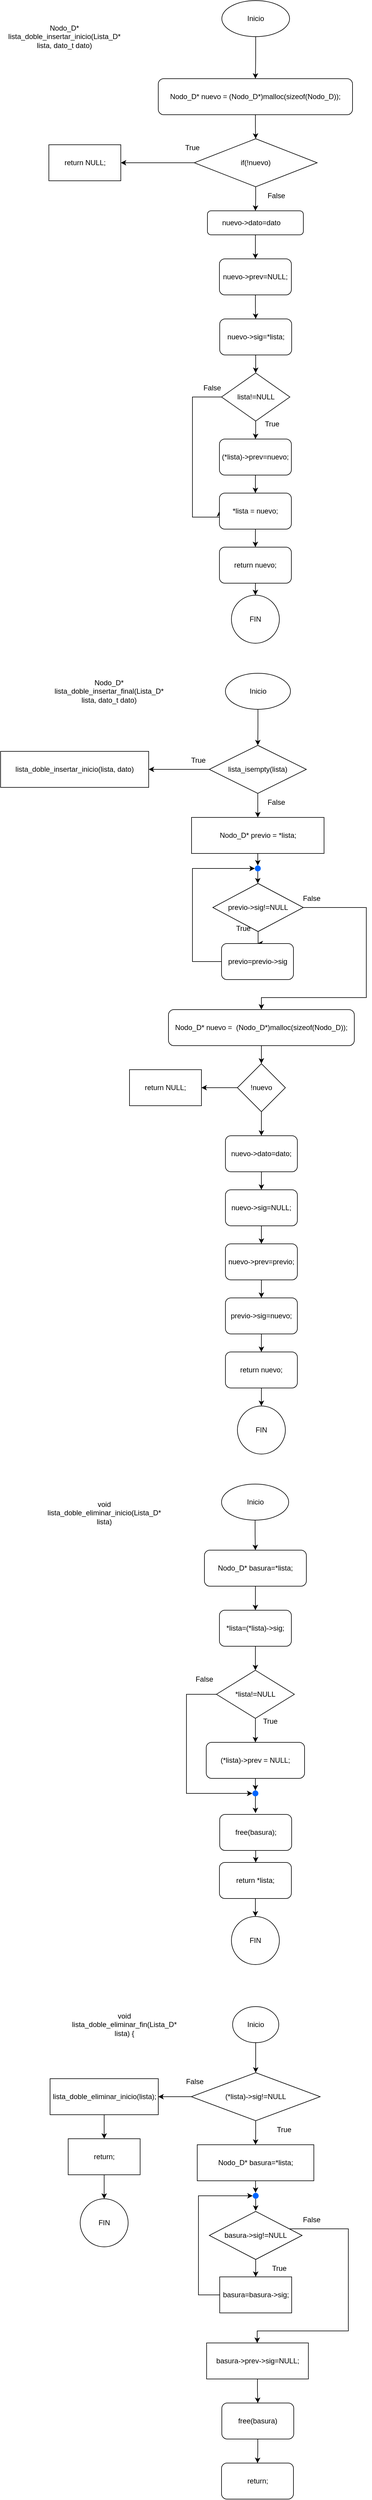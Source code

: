 <mxfile version="26.0.14">
  <diagram name="Page-1" id="CYwmkxbDytXPGxeYdWfF">
    <mxGraphModel dx="1388" dy="677" grid="1" gridSize="10" guides="1" tooltips="1" connect="1" arrows="1" fold="1" page="1" pageScale="1" pageWidth="850" pageHeight="1100" math="0" shadow="0">
      <root>
        <mxCell id="0" />
        <mxCell id="1" parent="0" />
        <mxCell id="tKBWfqyoXNy_pEb0rAHX-12" style="edgeStyle=orthogonalEdgeStyle;rounded=0;orthogonalLoop=1;jettySize=auto;html=1;" parent="1" source="tKBWfqyoXNy_pEb0rAHX-1" target="tKBWfqyoXNy_pEb0rAHX-2" edge="1">
          <mxGeometry relative="1" as="geometry" />
        </mxCell>
        <mxCell id="tKBWfqyoXNy_pEb0rAHX-1" value="Inicio" style="ellipse;whiteSpace=wrap;html=1;" parent="1" vertex="1">
          <mxGeometry x="369.01" y="30" width="113" height="60" as="geometry" />
        </mxCell>
        <mxCell id="tKBWfqyoXNy_pEb0rAHX-13" style="edgeStyle=orthogonalEdgeStyle;rounded=0;orthogonalLoop=1;jettySize=auto;html=1;" parent="1" source="tKBWfqyoXNy_pEb0rAHX-2" target="tKBWfqyoXNy_pEb0rAHX-3" edge="1">
          <mxGeometry relative="1" as="geometry" />
        </mxCell>
        <mxCell id="tKBWfqyoXNy_pEb0rAHX-2" value="Nodo_D* nuevo = (Nodo_D*)malloc(sizeof(Nodo_D));" style="rounded=1;whiteSpace=wrap;html=1;" parent="1" vertex="1">
          <mxGeometry x="263" y="160" width="324" height="60" as="geometry" />
        </mxCell>
        <mxCell id="tKBWfqyoXNy_pEb0rAHX-15" value="" style="edgeStyle=orthogonalEdgeStyle;rounded=0;orthogonalLoop=1;jettySize=auto;html=1;" parent="1" source="tKBWfqyoXNy_pEb0rAHX-3" target="tKBWfqyoXNy_pEb0rAHX-14" edge="1">
          <mxGeometry relative="1" as="geometry" />
        </mxCell>
        <mxCell id="tKBWfqyoXNy_pEb0rAHX-17" style="edgeStyle=orthogonalEdgeStyle;rounded=0;orthogonalLoop=1;jettySize=auto;html=1;" parent="1" source="tKBWfqyoXNy_pEb0rAHX-3" target="tKBWfqyoXNy_pEb0rAHX-5" edge="1">
          <mxGeometry relative="1" as="geometry" />
        </mxCell>
        <mxCell id="tKBWfqyoXNy_pEb0rAHX-3" value="if(!nuevo)" style="rhombus;whiteSpace=wrap;html=1;" parent="1" vertex="1">
          <mxGeometry x="323" y="260" width="205" height="80" as="geometry" />
        </mxCell>
        <mxCell id="tKBWfqyoXNy_pEb0rAHX-27" style="edgeStyle=orthogonalEdgeStyle;rounded=0;orthogonalLoop=1;jettySize=auto;html=1;" parent="1" source="tKBWfqyoXNy_pEb0rAHX-4" target="tKBWfqyoXNy_pEb0rAHX-9" edge="1">
          <mxGeometry relative="1" as="geometry" />
        </mxCell>
        <mxCell id="tKBWfqyoXNy_pEb0rAHX-4" value="(*lista)-&amp;gt;prev=nuevo;" style="rounded=1;whiteSpace=wrap;html=1;" parent="1" vertex="1">
          <mxGeometry x="365" y="760" width="120" height="60" as="geometry" />
        </mxCell>
        <mxCell id="tKBWfqyoXNy_pEb0rAHX-18" style="edgeStyle=orthogonalEdgeStyle;rounded=0;orthogonalLoop=1;jettySize=auto;html=1;" parent="1" source="tKBWfqyoXNy_pEb0rAHX-5" target="tKBWfqyoXNy_pEb0rAHX-6" edge="1">
          <mxGeometry relative="1" as="geometry" />
        </mxCell>
        <mxCell id="tKBWfqyoXNy_pEb0rAHX-5" value="&lt;div&gt;nuevo-&amp;gt;dato=dato &amp;nbsp; &amp;nbsp;&lt;/div&gt;" style="rounded=1;whiteSpace=wrap;html=1;" parent="1" vertex="1">
          <mxGeometry x="345" y="380" width="160" height="40" as="geometry" />
        </mxCell>
        <mxCell id="tKBWfqyoXNy_pEb0rAHX-20" style="edgeStyle=orthogonalEdgeStyle;rounded=0;orthogonalLoop=1;jettySize=auto;html=1;" parent="1" source="tKBWfqyoXNy_pEb0rAHX-6" target="tKBWfqyoXNy_pEb0rAHX-7" edge="1">
          <mxGeometry relative="1" as="geometry" />
        </mxCell>
        <mxCell id="tKBWfqyoXNy_pEb0rAHX-6" value="nuevo-&amp;gt;prev=NULL;" style="rounded=1;whiteSpace=wrap;html=1;" parent="1" vertex="1">
          <mxGeometry x="365" y="460" width="120" height="60" as="geometry" />
        </mxCell>
        <mxCell id="tKBWfqyoXNy_pEb0rAHX-21" style="edgeStyle=orthogonalEdgeStyle;rounded=0;orthogonalLoop=1;jettySize=auto;html=1;" parent="1" source="tKBWfqyoXNy_pEb0rAHX-7" target="tKBWfqyoXNy_pEb0rAHX-8" edge="1">
          <mxGeometry relative="1" as="geometry" />
        </mxCell>
        <mxCell id="tKBWfqyoXNy_pEb0rAHX-7" value="nuevo-&amp;gt;sig=*lista;" style="rounded=1;whiteSpace=wrap;html=1;" parent="1" vertex="1">
          <mxGeometry x="365.5" y="560" width="120" height="60" as="geometry" />
        </mxCell>
        <mxCell id="tKBWfqyoXNy_pEb0rAHX-22" style="edgeStyle=orthogonalEdgeStyle;rounded=0;orthogonalLoop=1;jettySize=auto;html=1;" parent="1" source="tKBWfqyoXNy_pEb0rAHX-8" target="tKBWfqyoXNy_pEb0rAHX-4" edge="1">
          <mxGeometry relative="1" as="geometry" />
        </mxCell>
        <mxCell id="tKBWfqyoXNy_pEb0rAHX-24" style="edgeStyle=orthogonalEdgeStyle;rounded=0;orthogonalLoop=1;jettySize=auto;html=1;entryX=0;entryY=0.5;entryDx=0;entryDy=0;" parent="1" source="tKBWfqyoXNy_pEb0rAHX-8" target="tKBWfqyoXNy_pEb0rAHX-9" edge="1">
          <mxGeometry relative="1" as="geometry">
            <Array as="points">
              <mxPoint x="320" y="690" />
              <mxPoint x="320" y="890" />
            </Array>
          </mxGeometry>
        </mxCell>
        <mxCell id="tKBWfqyoXNy_pEb0rAHX-8" value="lista!=NULL" style="rhombus;whiteSpace=wrap;html=1;" parent="1" vertex="1">
          <mxGeometry x="368.5" y="650" width="114" height="80" as="geometry" />
        </mxCell>
        <mxCell id="tKBWfqyoXNy_pEb0rAHX-28" style="edgeStyle=orthogonalEdgeStyle;rounded=0;orthogonalLoop=1;jettySize=auto;html=1;" parent="1" source="tKBWfqyoXNy_pEb0rAHX-9" target="tKBWfqyoXNy_pEb0rAHX-10" edge="1">
          <mxGeometry relative="1" as="geometry" />
        </mxCell>
        <mxCell id="tKBWfqyoXNy_pEb0rAHX-9" value="*lista = nuevo;" style="rounded=1;whiteSpace=wrap;html=1;" parent="1" vertex="1">
          <mxGeometry x="365" y="850" width="120" height="60" as="geometry" />
        </mxCell>
        <mxCell id="tKBWfqyoXNy_pEb0rAHX-29" style="edgeStyle=orthogonalEdgeStyle;rounded=0;orthogonalLoop=1;jettySize=auto;html=1;" parent="1" source="tKBWfqyoXNy_pEb0rAHX-10" target="tKBWfqyoXNy_pEb0rAHX-11" edge="1">
          <mxGeometry relative="1" as="geometry" />
        </mxCell>
        <mxCell id="tKBWfqyoXNy_pEb0rAHX-10" value="return nuevo;" style="rounded=1;whiteSpace=wrap;html=1;" parent="1" vertex="1">
          <mxGeometry x="365" y="940" width="120" height="60" as="geometry" />
        </mxCell>
        <mxCell id="tKBWfqyoXNy_pEb0rAHX-11" value="FIN" style="ellipse;whiteSpace=wrap;html=1;aspect=fixed;" parent="1" vertex="1">
          <mxGeometry x="385" y="1020" width="80" height="80" as="geometry" />
        </mxCell>
        <mxCell id="tKBWfqyoXNy_pEb0rAHX-14" value="return NULL;" style="whiteSpace=wrap;html=1;" parent="1" vertex="1">
          <mxGeometry x="80.5" y="270" width="120" height="60" as="geometry" />
        </mxCell>
        <mxCell id="tKBWfqyoXNy_pEb0rAHX-16" value="True" style="text;html=1;align=center;verticalAlign=middle;whiteSpace=wrap;rounded=0;" parent="1" vertex="1">
          <mxGeometry x="290" y="260" width="60" height="30" as="geometry" />
        </mxCell>
        <mxCell id="tKBWfqyoXNy_pEb0rAHX-19" value="False" style="text;html=1;align=center;verticalAlign=middle;whiteSpace=wrap;rounded=0;" parent="1" vertex="1">
          <mxGeometry x="430" y="340" width="60" height="30" as="geometry" />
        </mxCell>
        <mxCell id="tKBWfqyoXNy_pEb0rAHX-23" value="True" style="text;html=1;align=center;verticalAlign=middle;whiteSpace=wrap;rounded=0;" parent="1" vertex="1">
          <mxGeometry x="423" y="720" width="60" height="30" as="geometry" />
        </mxCell>
        <mxCell id="tKBWfqyoXNy_pEb0rAHX-26" value="False" style="text;html=1;align=center;verticalAlign=middle;whiteSpace=wrap;rounded=0;" parent="1" vertex="1">
          <mxGeometry x="323" y="660" width="60" height="30" as="geometry" />
        </mxCell>
        <mxCell id="tKBWfqyoXNy_pEb0rAHX-39" style="edgeStyle=orthogonalEdgeStyle;rounded=0;orthogonalLoop=1;jettySize=auto;html=1;" parent="1" source="tKBWfqyoXNy_pEb0rAHX-32" target="tKBWfqyoXNy_pEb0rAHX-33" edge="1">
          <mxGeometry relative="1" as="geometry" />
        </mxCell>
        <mxCell id="tKBWfqyoXNy_pEb0rAHX-32" value="Inicio" style="ellipse;whiteSpace=wrap;html=1;" parent="1" vertex="1">
          <mxGeometry x="368.5" y="2500" width="112" height="60" as="geometry" />
        </mxCell>
        <mxCell id="tKBWfqyoXNy_pEb0rAHX-40" style="edgeStyle=orthogonalEdgeStyle;rounded=0;orthogonalLoop=1;jettySize=auto;html=1;" parent="1" source="tKBWfqyoXNy_pEb0rAHX-33" target="tKBWfqyoXNy_pEb0rAHX-34" edge="1">
          <mxGeometry relative="1" as="geometry" />
        </mxCell>
        <mxCell id="tKBWfqyoXNy_pEb0rAHX-33" value="Nodo_D* basura=*lista;" style="rounded=1;whiteSpace=wrap;html=1;" parent="1" vertex="1">
          <mxGeometry x="340" y="2610" width="170" height="60" as="geometry" />
        </mxCell>
        <mxCell id="tKBWfqyoXNy_pEb0rAHX-41" style="edgeStyle=orthogonalEdgeStyle;rounded=0;orthogonalLoop=1;jettySize=auto;html=1;" parent="1" source="tKBWfqyoXNy_pEb0rAHX-34" target="tKBWfqyoXNy_pEb0rAHX-35" edge="1">
          <mxGeometry relative="1" as="geometry" />
        </mxCell>
        <mxCell id="tKBWfqyoXNy_pEb0rAHX-34" value="*lista=(*lista)-&amp;gt;sig;" style="rounded=1;whiteSpace=wrap;html=1;" parent="1" vertex="1">
          <mxGeometry x="365" y="2710" width="120" height="60" as="geometry" />
        </mxCell>
        <mxCell id="tKBWfqyoXNy_pEb0rAHX-42" style="edgeStyle=orthogonalEdgeStyle;rounded=0;orthogonalLoop=1;jettySize=auto;html=1;" parent="1" source="tKBWfqyoXNy_pEb0rAHX-35" target="tKBWfqyoXNy_pEb0rAHX-36" edge="1">
          <mxGeometry relative="1" as="geometry" />
        </mxCell>
        <mxCell id="tKBWfqyoXNy_pEb0rAHX-46" style="edgeStyle=orthogonalEdgeStyle;rounded=0;orthogonalLoop=1;jettySize=auto;html=1;entryX=0;entryY=0.5;entryDx=0;entryDy=0;" parent="1" source="tKBWfqyoXNy_pEb0rAHX-35" target="dN8yJiuDX9dgX-BhjJK_-4" edge="1">
          <mxGeometry relative="1" as="geometry">
            <Array as="points">
              <mxPoint x="310" y="2850" />
              <mxPoint x="310" y="3015" />
            </Array>
            <mxPoint x="370" y="3020" as="targetPoint" />
          </mxGeometry>
        </mxCell>
        <mxCell id="tKBWfqyoXNy_pEb0rAHX-35" value="*lista!=NULL" style="rhombus;whiteSpace=wrap;html=1;" parent="1" vertex="1">
          <mxGeometry x="360" y="2810" width="130" height="80" as="geometry" />
        </mxCell>
        <mxCell id="dN8yJiuDX9dgX-BhjJK_-5" style="edgeStyle=orthogonalEdgeStyle;rounded=0;orthogonalLoop=1;jettySize=auto;html=1;entryX=0.5;entryY=0;entryDx=0;entryDy=0;" parent="1" source="tKBWfqyoXNy_pEb0rAHX-36" target="dN8yJiuDX9dgX-BhjJK_-4" edge="1">
          <mxGeometry relative="1" as="geometry" />
        </mxCell>
        <mxCell id="tKBWfqyoXNy_pEb0rAHX-36" value="(*lista)-&amp;gt;prev = NULL;" style="rounded=1;whiteSpace=wrap;html=1;" parent="1" vertex="1">
          <mxGeometry x="343" y="2930" width="164" height="60" as="geometry" />
        </mxCell>
        <mxCell id="tKBWfqyoXNy_pEb0rAHX-45" style="edgeStyle=orthogonalEdgeStyle;rounded=0;orthogonalLoop=1;jettySize=auto;html=1;" parent="1" source="tKBWfqyoXNy_pEb0rAHX-37" target="tKBWfqyoXNy_pEb0rAHX-38" edge="1">
          <mxGeometry relative="1" as="geometry" />
        </mxCell>
        <mxCell id="tKBWfqyoXNy_pEb0rAHX-37" value="free(basura);" style="rounded=1;whiteSpace=wrap;html=1;" parent="1" vertex="1">
          <mxGeometry x="365.5" y="3050" width="120" height="60" as="geometry" />
        </mxCell>
        <mxCell id="tKBWfqyoXNy_pEb0rAHX-50" style="edgeStyle=orthogonalEdgeStyle;rounded=0;orthogonalLoop=1;jettySize=auto;html=1;" parent="1" source="tKBWfqyoXNy_pEb0rAHX-38" target="tKBWfqyoXNy_pEb0rAHX-49" edge="1">
          <mxGeometry relative="1" as="geometry" />
        </mxCell>
        <mxCell id="tKBWfqyoXNy_pEb0rAHX-38" value="return *lista;" style="rounded=1;whiteSpace=wrap;html=1;" parent="1" vertex="1">
          <mxGeometry x="365" y="3130" width="120" height="60" as="geometry" />
        </mxCell>
        <mxCell id="tKBWfqyoXNy_pEb0rAHX-47" value="True" style="text;html=1;align=center;verticalAlign=middle;whiteSpace=wrap;rounded=0;" parent="1" vertex="1">
          <mxGeometry x="420" y="2880" width="60" height="30" as="geometry" />
        </mxCell>
        <mxCell id="tKBWfqyoXNy_pEb0rAHX-48" value="False" style="text;html=1;align=center;verticalAlign=middle;whiteSpace=wrap;rounded=0;" parent="1" vertex="1">
          <mxGeometry x="310" y="2810" width="60" height="30" as="geometry" />
        </mxCell>
        <mxCell id="tKBWfqyoXNy_pEb0rAHX-49" value="FIN" style="ellipse;whiteSpace=wrap;html=1;aspect=fixed;" parent="1" vertex="1">
          <mxGeometry x="385" y="3220" width="80" height="80" as="geometry" />
        </mxCell>
        <mxCell id="tKBWfqyoXNy_pEb0rAHX-124" style="edgeStyle=orthogonalEdgeStyle;rounded=0;orthogonalLoop=1;jettySize=auto;html=1;entryX=0.5;entryY=0;entryDx=0;entryDy=0;" parent="1" source="tKBWfqyoXNy_pEb0rAHX-51" target="tKBWfqyoXNy_pEb0rAHX-120" edge="1">
          <mxGeometry relative="1" as="geometry" />
        </mxCell>
        <mxCell id="tKBWfqyoXNy_pEb0rAHX-51" value="Inicio" style="ellipse;whiteSpace=wrap;html=1;" parent="1" vertex="1">
          <mxGeometry x="387.01" y="3370" width="77" height="60" as="geometry" />
        </mxCell>
        <mxCell id="tKBWfqyoXNy_pEb0rAHX-86" style="edgeStyle=orthogonalEdgeStyle;rounded=0;orthogonalLoop=1;jettySize=auto;html=1;" parent="1" source="tKBWfqyoXNy_pEb0rAHX-53" target="tKBWfqyoXNy_pEb0rAHX-81" edge="1">
          <mxGeometry relative="1" as="geometry" />
        </mxCell>
        <mxCell id="tKBWfqyoXNy_pEb0rAHX-53" value="Inicio" style="ellipse;whiteSpace=wrap;html=1;" parent="1" vertex="1">
          <mxGeometry x="375" y="1150" width="108.5" height="60" as="geometry" />
        </mxCell>
        <mxCell id="tKBWfqyoXNy_pEb0rAHX-74" value="FIN" style="ellipse;whiteSpace=wrap;html=1;aspect=fixed;" parent="1" vertex="1">
          <mxGeometry x="395" y="2370" width="80" height="80" as="geometry" />
        </mxCell>
        <mxCell id="tKBWfqyoXNy_pEb0rAHX-84" value="" style="edgeStyle=orthogonalEdgeStyle;rounded=0;orthogonalLoop=1;jettySize=auto;html=1;" parent="1" source="tKBWfqyoXNy_pEb0rAHX-81" target="tKBWfqyoXNy_pEb0rAHX-83" edge="1">
          <mxGeometry relative="1" as="geometry" />
        </mxCell>
        <mxCell id="tKBWfqyoXNy_pEb0rAHX-88" value="" style="edgeStyle=orthogonalEdgeStyle;rounded=0;orthogonalLoop=1;jettySize=auto;html=1;" parent="1" source="tKBWfqyoXNy_pEb0rAHX-81" target="tKBWfqyoXNy_pEb0rAHX-87" edge="1">
          <mxGeometry relative="1" as="geometry" />
        </mxCell>
        <mxCell id="tKBWfqyoXNy_pEb0rAHX-81" value="lista_isempty(lista)" style="rhombus;whiteSpace=wrap;html=1;" parent="1" vertex="1">
          <mxGeometry x="348" y="1270" width="162" height="80" as="geometry" />
        </mxCell>
        <mxCell id="tKBWfqyoXNy_pEb0rAHX-83" value="lista_doble_insertar_inicio(lista, dato)" style="whiteSpace=wrap;html=1;" parent="1" vertex="1">
          <mxGeometry y="1280" width="247" height="60" as="geometry" />
        </mxCell>
        <mxCell id="tKBWfqyoXNy_pEb0rAHX-85" value="True" style="text;html=1;align=center;verticalAlign=middle;whiteSpace=wrap;rounded=0;" parent="1" vertex="1">
          <mxGeometry x="300" y="1280" width="60" height="30" as="geometry" />
        </mxCell>
        <mxCell id="tKBWfqyoXNy_pEb0rAHX-96" style="edgeStyle=orthogonalEdgeStyle;rounded=0;orthogonalLoop=1;jettySize=auto;html=1;" parent="1" source="dN8yJiuDX9dgX-BhjJK_-2" target="tKBWfqyoXNy_pEb0rAHX-91" edge="1">
          <mxGeometry relative="1" as="geometry" />
        </mxCell>
        <mxCell id="tKBWfqyoXNy_pEb0rAHX-87" value="&lt;div&gt;Nodo_D* previo = *lista;&lt;/div&gt;" style="whiteSpace=wrap;html=1;" parent="1" vertex="1">
          <mxGeometry x="318.5" y="1390" width="221" height="60" as="geometry" />
        </mxCell>
        <mxCell id="tKBWfqyoXNy_pEb0rAHX-90" value="False" style="text;html=1;align=center;verticalAlign=middle;whiteSpace=wrap;rounded=0;" parent="1" vertex="1">
          <mxGeometry x="430" y="1350" width="60" height="30" as="geometry" />
        </mxCell>
        <mxCell id="tKBWfqyoXNy_pEb0rAHX-93" style="edgeStyle=orthogonalEdgeStyle;rounded=0;orthogonalLoop=1;jettySize=auto;html=1;entryX=0.5;entryY=0;entryDx=0;entryDy=0;" parent="1" source="tKBWfqyoXNy_pEb0rAHX-91" target="tKBWfqyoXNy_pEb0rAHX-92" edge="1">
          <mxGeometry relative="1" as="geometry" />
        </mxCell>
        <mxCell id="tKBWfqyoXNy_pEb0rAHX-100" style="edgeStyle=orthogonalEdgeStyle;rounded=0;orthogonalLoop=1;jettySize=auto;html=1;exitX=1;exitY=0.5;exitDx=0;exitDy=0;entryX=0.5;entryY=0;entryDx=0;entryDy=0;" parent="1" source="tKBWfqyoXNy_pEb0rAHX-91" target="tKBWfqyoXNy_pEb0rAHX-97" edge="1">
          <mxGeometry relative="1" as="geometry">
            <Array as="points">
              <mxPoint x="610" y="1540" />
              <mxPoint x="610" y="1690" />
              <mxPoint x="435" y="1690" />
            </Array>
          </mxGeometry>
        </mxCell>
        <mxCell id="tKBWfqyoXNy_pEb0rAHX-91" value="previo-&amp;gt;sig!=NULL" style="rhombus;whiteSpace=wrap;html=1;" parent="1" vertex="1">
          <mxGeometry x="354" y="1500" width="151" height="80" as="geometry" />
        </mxCell>
        <mxCell id="dN8yJiuDX9dgX-BhjJK_-1" style="edgeStyle=orthogonalEdgeStyle;rounded=0;orthogonalLoop=1;jettySize=auto;html=1;entryX=0;entryY=0.5;entryDx=0;entryDy=0;" parent="1" source="tKBWfqyoXNy_pEb0rAHX-92" target="dN8yJiuDX9dgX-BhjJK_-2" edge="1">
          <mxGeometry relative="1" as="geometry">
            <mxPoint x="420" y="1470" as="targetPoint" />
            <Array as="points">
              <mxPoint x="320" y="1630" />
              <mxPoint x="320" y="1475" />
            </Array>
          </mxGeometry>
        </mxCell>
        <mxCell id="tKBWfqyoXNy_pEb0rAHX-92" value="previo=previo-&amp;gt;sig" style="rounded=1;whiteSpace=wrap;html=1;" parent="1" vertex="1">
          <mxGeometry x="368.5" y="1600" width="120" height="60" as="geometry" />
        </mxCell>
        <mxCell id="tKBWfqyoXNy_pEb0rAHX-95" value="True" style="text;html=1;align=center;verticalAlign=middle;whiteSpace=wrap;rounded=0;" parent="1" vertex="1">
          <mxGeometry x="375" y="1560" width="60" height="30" as="geometry" />
        </mxCell>
        <mxCell id="tKBWfqyoXNy_pEb0rAHX-104" style="edgeStyle=orthogonalEdgeStyle;rounded=0;orthogonalLoop=1;jettySize=auto;html=1;entryX=0.5;entryY=0;entryDx=0;entryDy=0;" parent="1" source="tKBWfqyoXNy_pEb0rAHX-97" target="tKBWfqyoXNy_pEb0rAHX-103" edge="1">
          <mxGeometry relative="1" as="geometry" />
        </mxCell>
        <mxCell id="tKBWfqyoXNy_pEb0rAHX-97" value="Nodo_D* nuevo = &amp;nbsp;(Nodo_D*)malloc(sizeof(Nodo_D));" style="rounded=1;whiteSpace=wrap;html=1;" parent="1" vertex="1">
          <mxGeometry x="280" y="1710" width="310" height="60" as="geometry" />
        </mxCell>
        <mxCell id="tKBWfqyoXNy_pEb0rAHX-99" value="False" style="text;html=1;align=center;verticalAlign=middle;whiteSpace=wrap;rounded=0;" parent="1" vertex="1">
          <mxGeometry x="488.5" y="1510" width="60" height="30" as="geometry" />
        </mxCell>
        <mxCell id="tKBWfqyoXNy_pEb0rAHX-106" value="" style="edgeStyle=orthogonalEdgeStyle;rounded=0;orthogonalLoop=1;jettySize=auto;html=1;" parent="1" source="tKBWfqyoXNy_pEb0rAHX-103" target="tKBWfqyoXNy_pEb0rAHX-105" edge="1">
          <mxGeometry relative="1" as="geometry" />
        </mxCell>
        <mxCell id="tKBWfqyoXNy_pEb0rAHX-111" style="edgeStyle=orthogonalEdgeStyle;rounded=0;orthogonalLoop=1;jettySize=auto;html=1;entryX=0.5;entryY=0;entryDx=0;entryDy=0;" parent="1" source="tKBWfqyoXNy_pEb0rAHX-103" target="tKBWfqyoXNy_pEb0rAHX-107" edge="1">
          <mxGeometry relative="1" as="geometry" />
        </mxCell>
        <mxCell id="tKBWfqyoXNy_pEb0rAHX-103" value="!nuevo" style="rhombus;whiteSpace=wrap;html=1;" parent="1" vertex="1">
          <mxGeometry x="395" y="1800" width="80" height="80" as="geometry" />
        </mxCell>
        <mxCell id="tKBWfqyoXNy_pEb0rAHX-105" value="return NULL;" style="whiteSpace=wrap;html=1;" parent="1" vertex="1">
          <mxGeometry x="215" y="1810" width="120" height="60" as="geometry" />
        </mxCell>
        <mxCell id="tKBWfqyoXNy_pEb0rAHX-112" style="edgeStyle=orthogonalEdgeStyle;rounded=0;orthogonalLoop=1;jettySize=auto;html=1;" parent="1" source="tKBWfqyoXNy_pEb0rAHX-107" target="tKBWfqyoXNy_pEb0rAHX-110" edge="1">
          <mxGeometry relative="1" as="geometry" />
        </mxCell>
        <mxCell id="tKBWfqyoXNy_pEb0rAHX-107" value="nuevo-&amp;gt;dato=dato;" style="rounded=1;whiteSpace=wrap;html=1;" parent="1" vertex="1">
          <mxGeometry x="375" y="1920" width="120" height="60" as="geometry" />
        </mxCell>
        <mxCell id="tKBWfqyoXNy_pEb0rAHX-114" style="edgeStyle=orthogonalEdgeStyle;rounded=0;orthogonalLoop=1;jettySize=auto;html=1;" parent="1" source="tKBWfqyoXNy_pEb0rAHX-108" target="tKBWfqyoXNy_pEb0rAHX-109" edge="1">
          <mxGeometry relative="1" as="geometry" />
        </mxCell>
        <mxCell id="tKBWfqyoXNy_pEb0rAHX-108" value="nuevo-&amp;gt;prev=previo;" style="rounded=1;whiteSpace=wrap;html=1;" parent="1" vertex="1">
          <mxGeometry x="375" y="2100" width="120" height="60" as="geometry" />
        </mxCell>
        <mxCell id="tKBWfqyoXNy_pEb0rAHX-117" style="edgeStyle=orthogonalEdgeStyle;rounded=0;orthogonalLoop=1;jettySize=auto;html=1;" parent="1" source="tKBWfqyoXNy_pEb0rAHX-109" target="tKBWfqyoXNy_pEb0rAHX-115" edge="1">
          <mxGeometry relative="1" as="geometry" />
        </mxCell>
        <mxCell id="tKBWfqyoXNy_pEb0rAHX-109" value="previo-&amp;gt;sig=nuevo;" style="rounded=1;whiteSpace=wrap;html=1;" parent="1" vertex="1">
          <mxGeometry x="375" y="2190" width="120" height="60" as="geometry" />
        </mxCell>
        <mxCell id="tKBWfqyoXNy_pEb0rAHX-113" style="edgeStyle=orthogonalEdgeStyle;rounded=0;orthogonalLoop=1;jettySize=auto;html=1;" parent="1" source="tKBWfqyoXNy_pEb0rAHX-110" target="tKBWfqyoXNy_pEb0rAHX-108" edge="1">
          <mxGeometry relative="1" as="geometry" />
        </mxCell>
        <mxCell id="tKBWfqyoXNy_pEb0rAHX-110" value="nuevo-&amp;gt;sig=NULL;" style="rounded=1;whiteSpace=wrap;html=1;" parent="1" vertex="1">
          <mxGeometry x="375" y="2010" width="120" height="60" as="geometry" />
        </mxCell>
        <mxCell id="tKBWfqyoXNy_pEb0rAHX-118" style="edgeStyle=orthogonalEdgeStyle;rounded=0;orthogonalLoop=1;jettySize=auto;html=1;" parent="1" source="tKBWfqyoXNy_pEb0rAHX-115" target="tKBWfqyoXNy_pEb0rAHX-74" edge="1">
          <mxGeometry relative="1" as="geometry" />
        </mxCell>
        <mxCell id="tKBWfqyoXNy_pEb0rAHX-115" value="return nuevo;" style="rounded=1;whiteSpace=wrap;html=1;" parent="1" vertex="1">
          <mxGeometry x="375" y="2280" width="120" height="60" as="geometry" />
        </mxCell>
        <mxCell id="tKBWfqyoXNy_pEb0rAHX-123" value="" style="edgeStyle=orthogonalEdgeStyle;rounded=0;orthogonalLoop=1;jettySize=auto;html=1;" parent="1" source="tKBWfqyoXNy_pEb0rAHX-120" target="tKBWfqyoXNy_pEb0rAHX-122" edge="1">
          <mxGeometry relative="1" as="geometry" />
        </mxCell>
        <mxCell id="tKBWfqyoXNy_pEb0rAHX-141" value="" style="edgeStyle=orthogonalEdgeStyle;rounded=0;orthogonalLoop=1;jettySize=auto;html=1;" parent="1" source="tKBWfqyoXNy_pEb0rAHX-120" target="tKBWfqyoXNy_pEb0rAHX-140" edge="1">
          <mxGeometry relative="1" as="geometry" />
        </mxCell>
        <mxCell id="tKBWfqyoXNy_pEb0rAHX-120" value="(*lista)-&amp;gt;sig!=NULL" style="rhombus;whiteSpace=wrap;html=1;" parent="1" vertex="1">
          <mxGeometry x="318" y="3480" width="215" height="80" as="geometry" />
        </mxCell>
        <mxCell id="dN8yJiuDX9dgX-BhjJK_-8" style="edgeStyle=orthogonalEdgeStyle;rounded=0;orthogonalLoop=1;jettySize=auto;html=1;entryX=0.5;entryY=0;entryDx=0;entryDy=0;" parent="1" source="tKBWfqyoXNy_pEb0rAHX-122" target="dN8yJiuDX9dgX-BhjJK_-7" edge="1">
          <mxGeometry relative="1" as="geometry" />
        </mxCell>
        <mxCell id="tKBWfqyoXNy_pEb0rAHX-122" value="Nodo_D* basura=*lista;" style="whiteSpace=wrap;html=1;" parent="1" vertex="1">
          <mxGeometry x="328" y="3600" width="194.5" height="60" as="geometry" />
        </mxCell>
        <mxCell id="tKBWfqyoXNy_pEb0rAHX-129" value="" style="edgeStyle=orthogonalEdgeStyle;rounded=0;orthogonalLoop=1;jettySize=auto;html=1;" parent="1" source="tKBWfqyoXNy_pEb0rAHX-126" target="tKBWfqyoXNy_pEb0rAHX-128" edge="1">
          <mxGeometry relative="1" as="geometry" />
        </mxCell>
        <mxCell id="tKBWfqyoXNy_pEb0rAHX-132" value="" style="edgeStyle=orthogonalEdgeStyle;rounded=0;orthogonalLoop=1;jettySize=auto;html=1;" parent="1" source="tKBWfqyoXNy_pEb0rAHX-126" target="tKBWfqyoXNy_pEb0rAHX-131" edge="1">
          <mxGeometry relative="1" as="geometry">
            <Array as="points">
              <mxPoint x="580" y="3740" />
              <mxPoint x="580" y="3910" />
              <mxPoint x="428" y="3910" />
            </Array>
          </mxGeometry>
        </mxCell>
        <mxCell id="tKBWfqyoXNy_pEb0rAHX-126" value="basura-&amp;gt;sig!=NULL" style="rhombus;whiteSpace=wrap;html=1;" parent="1" vertex="1">
          <mxGeometry x="348.13" y="3711" width="154.75" height="80" as="geometry" />
        </mxCell>
        <mxCell id="tKBWfqyoXNy_pEb0rAHX-130" style="edgeStyle=orthogonalEdgeStyle;rounded=0;orthogonalLoop=1;jettySize=auto;html=1;exitX=0;exitY=0.5;exitDx=0;exitDy=0;entryX=0;entryY=0.5;entryDx=0;entryDy=0;" parent="1" source="tKBWfqyoXNy_pEb0rAHX-128" target="dN8yJiuDX9dgX-BhjJK_-7" edge="1">
          <mxGeometry relative="1" as="geometry">
            <Array as="points">
              <mxPoint x="330" y="3850" />
              <mxPoint x="330" y="3685" />
            </Array>
          </mxGeometry>
        </mxCell>
        <mxCell id="tKBWfqyoXNy_pEb0rAHX-128" value="basura=basura-&amp;gt;sig;" style="whiteSpace=wrap;html=1;" parent="1" vertex="1">
          <mxGeometry x="365.505" y="3820" width="120" height="60" as="geometry" />
        </mxCell>
        <mxCell id="tKBWfqyoXNy_pEb0rAHX-136" style="edgeStyle=orthogonalEdgeStyle;rounded=0;orthogonalLoop=1;jettySize=auto;html=1;entryX=0.5;entryY=0;entryDx=0;entryDy=0;" parent="1" source="tKBWfqyoXNy_pEb0rAHX-131" target="tKBWfqyoXNy_pEb0rAHX-135" edge="1">
          <mxGeometry relative="1" as="geometry" />
        </mxCell>
        <mxCell id="tKBWfqyoXNy_pEb0rAHX-131" value="basura-&amp;gt;prev-&amp;gt;sig=NULL;" style="whiteSpace=wrap;html=1;" parent="1" vertex="1">
          <mxGeometry x="343.63" y="3930" width="169.74" height="60" as="geometry" />
        </mxCell>
        <mxCell id="tKBWfqyoXNy_pEb0rAHX-138" value="" style="edgeStyle=orthogonalEdgeStyle;rounded=0;orthogonalLoop=1;jettySize=auto;html=1;" parent="1" source="tKBWfqyoXNy_pEb0rAHX-135" target="tKBWfqyoXNy_pEb0rAHX-137" edge="1">
          <mxGeometry relative="1" as="geometry" />
        </mxCell>
        <mxCell id="tKBWfqyoXNy_pEb0rAHX-135" value="free(basura)" style="rounded=1;whiteSpace=wrap;html=1;" parent="1" vertex="1">
          <mxGeometry x="369" y="4030" width="120" height="60" as="geometry" />
        </mxCell>
        <mxCell id="tKBWfqyoXNy_pEb0rAHX-137" value="return;" style="whiteSpace=wrap;html=1;rounded=1;" parent="1" vertex="1">
          <mxGeometry x="368.5" y="4130" width="120" height="60" as="geometry" />
        </mxCell>
        <mxCell id="tKBWfqyoXNy_pEb0rAHX-139" value="True" style="text;html=1;align=center;verticalAlign=middle;whiteSpace=wrap;rounded=0;" parent="1" vertex="1">
          <mxGeometry x="443" y="3560" width="60" height="30" as="geometry" />
        </mxCell>
        <mxCell id="tKBWfqyoXNy_pEb0rAHX-146" value="" style="edgeStyle=orthogonalEdgeStyle;rounded=0;orthogonalLoop=1;jettySize=auto;html=1;" parent="1" source="tKBWfqyoXNy_pEb0rAHX-140" target="tKBWfqyoXNy_pEb0rAHX-145" edge="1">
          <mxGeometry relative="1" as="geometry" />
        </mxCell>
        <mxCell id="tKBWfqyoXNy_pEb0rAHX-140" value="lista_doble_eliminar_inicio(lista);" style="whiteSpace=wrap;html=1;" parent="1" vertex="1">
          <mxGeometry x="82.5" y="3490" width="180.5" height="60" as="geometry" />
        </mxCell>
        <mxCell id="tKBWfqyoXNy_pEb0rAHX-144" value="False" style="text;html=1;align=center;verticalAlign=middle;whiteSpace=wrap;rounded=0;" parent="1" vertex="1">
          <mxGeometry x="294" y="3480" width="60" height="30" as="geometry" />
        </mxCell>
        <mxCell id="tKBWfqyoXNy_pEb0rAHX-148" value="" style="edgeStyle=orthogonalEdgeStyle;rounded=0;orthogonalLoop=1;jettySize=auto;html=1;" parent="1" source="tKBWfqyoXNy_pEb0rAHX-145" target="tKBWfqyoXNy_pEb0rAHX-147" edge="1">
          <mxGeometry relative="1" as="geometry" />
        </mxCell>
        <mxCell id="tKBWfqyoXNy_pEb0rAHX-145" value="return;" style="whiteSpace=wrap;html=1;" parent="1" vertex="1">
          <mxGeometry x="112.75" y="3590" width="120" height="60" as="geometry" />
        </mxCell>
        <mxCell id="tKBWfqyoXNy_pEb0rAHX-147" value="FIN" style="ellipse;whiteSpace=wrap;html=1;" parent="1" vertex="1">
          <mxGeometry x="132.75" y="3690" width="80" height="80" as="geometry" />
        </mxCell>
        <mxCell id="tKBWfqyoXNy_pEb0rAHX-149" value="True" style="text;html=1;align=center;verticalAlign=middle;whiteSpace=wrap;rounded=0;" parent="1" vertex="1">
          <mxGeometry x="435" y="3791" width="60" height="30" as="geometry" />
        </mxCell>
        <mxCell id="tKBWfqyoXNy_pEb0rAHX-150" value="False" style="text;html=1;align=center;verticalAlign=middle;whiteSpace=wrap;rounded=0;" parent="1" vertex="1">
          <mxGeometry x="489" y="3710" width="60" height="30" as="geometry" />
        </mxCell>
        <mxCell id="dN8yJiuDX9dgX-BhjJK_-3" value="" style="edgeStyle=orthogonalEdgeStyle;rounded=0;orthogonalLoop=1;jettySize=auto;html=1;" parent="1" source="tKBWfqyoXNy_pEb0rAHX-87" target="dN8yJiuDX9dgX-BhjJK_-2" edge="1">
          <mxGeometry relative="1" as="geometry">
            <mxPoint x="429" y="1450" as="sourcePoint" />
            <mxPoint x="429" y="1490" as="targetPoint" />
          </mxGeometry>
        </mxCell>
        <mxCell id="dN8yJiuDX9dgX-BhjJK_-2" value="" style="shape=ellipse;fillColor=#0065FF;strokeColor=none;html=1;sketch=0;" parent="1" vertex="1">
          <mxGeometry x="424" y="1470" width="10" height="10" as="geometry" />
        </mxCell>
        <mxCell id="dN8yJiuDX9dgX-BhjJK_-4" value="" style="shape=ellipse;fillColor=#0065FF;strokeColor=none;html=1;sketch=0;" parent="1" vertex="1">
          <mxGeometry x="420" y="3010" width="10" height="10" as="geometry" />
        </mxCell>
        <mxCell id="dN8yJiuDX9dgX-BhjJK_-6" style="edgeStyle=orthogonalEdgeStyle;rounded=0;orthogonalLoop=1;jettySize=auto;html=1;entryX=0.498;entryY=-0.036;entryDx=0;entryDy=0;entryPerimeter=0;" parent="1" source="dN8yJiuDX9dgX-BhjJK_-4" target="tKBWfqyoXNy_pEb0rAHX-37" edge="1">
          <mxGeometry relative="1" as="geometry" />
        </mxCell>
        <mxCell id="dN8yJiuDX9dgX-BhjJK_-9" style="edgeStyle=orthogonalEdgeStyle;rounded=0;orthogonalLoop=1;jettySize=auto;html=1;" parent="1" source="dN8yJiuDX9dgX-BhjJK_-7" edge="1">
          <mxGeometry relative="1" as="geometry">
            <mxPoint x="425.51" y="3710" as="targetPoint" />
          </mxGeometry>
        </mxCell>
        <mxCell id="dN8yJiuDX9dgX-BhjJK_-7" value="" style="shape=ellipse;fillColor=#0065FF;strokeColor=none;html=1;sketch=0;" parent="1" vertex="1">
          <mxGeometry x="420.51" y="3680" width="10" height="10" as="geometry" />
        </mxCell>
        <mxCell id="AW0JWFMeve3Pg-dMrTgc-1" value="Nodo_D* lista_doble_insertar_inicio(Lista_D* lista, dato_t dato)" style="text;html=1;align=center;verticalAlign=middle;whiteSpace=wrap;rounded=0;" vertex="1" parent="1">
          <mxGeometry x="13.25" y="30" width="187.25" height="120" as="geometry" />
        </mxCell>
        <mxCell id="AW0JWFMeve3Pg-dMrTgc-2" value="Nodo_D* lista_doble_insertar_final(Lista_D* lista, dato_t dato)" style="text;html=1;align=center;verticalAlign=middle;whiteSpace=wrap;rounded=0;" vertex="1" parent="1">
          <mxGeometry x="80.5" y="1130" width="200" height="100" as="geometry" />
        </mxCell>
        <mxCell id="AW0JWFMeve3Pg-dMrTgc-3" value="void lista_doble_eliminar_inicio(Lista_D* lista)" style="text;html=1;align=center;verticalAlign=middle;whiteSpace=wrap;rounded=0;" vertex="1" parent="1">
          <mxGeometry x="68" y="2500" width="209.5" height="95" as="geometry" />
        </mxCell>
        <mxCell id="AW0JWFMeve3Pg-dMrTgc-4" value="void lista_doble_eliminar_fin(Lista_D* lista) {" style="text;html=1;align=center;verticalAlign=middle;whiteSpace=wrap;rounded=0;" vertex="1" parent="1">
          <mxGeometry x="122.75" y="3360" width="167.25" height="80" as="geometry" />
        </mxCell>
      </root>
    </mxGraphModel>
  </diagram>
</mxfile>
